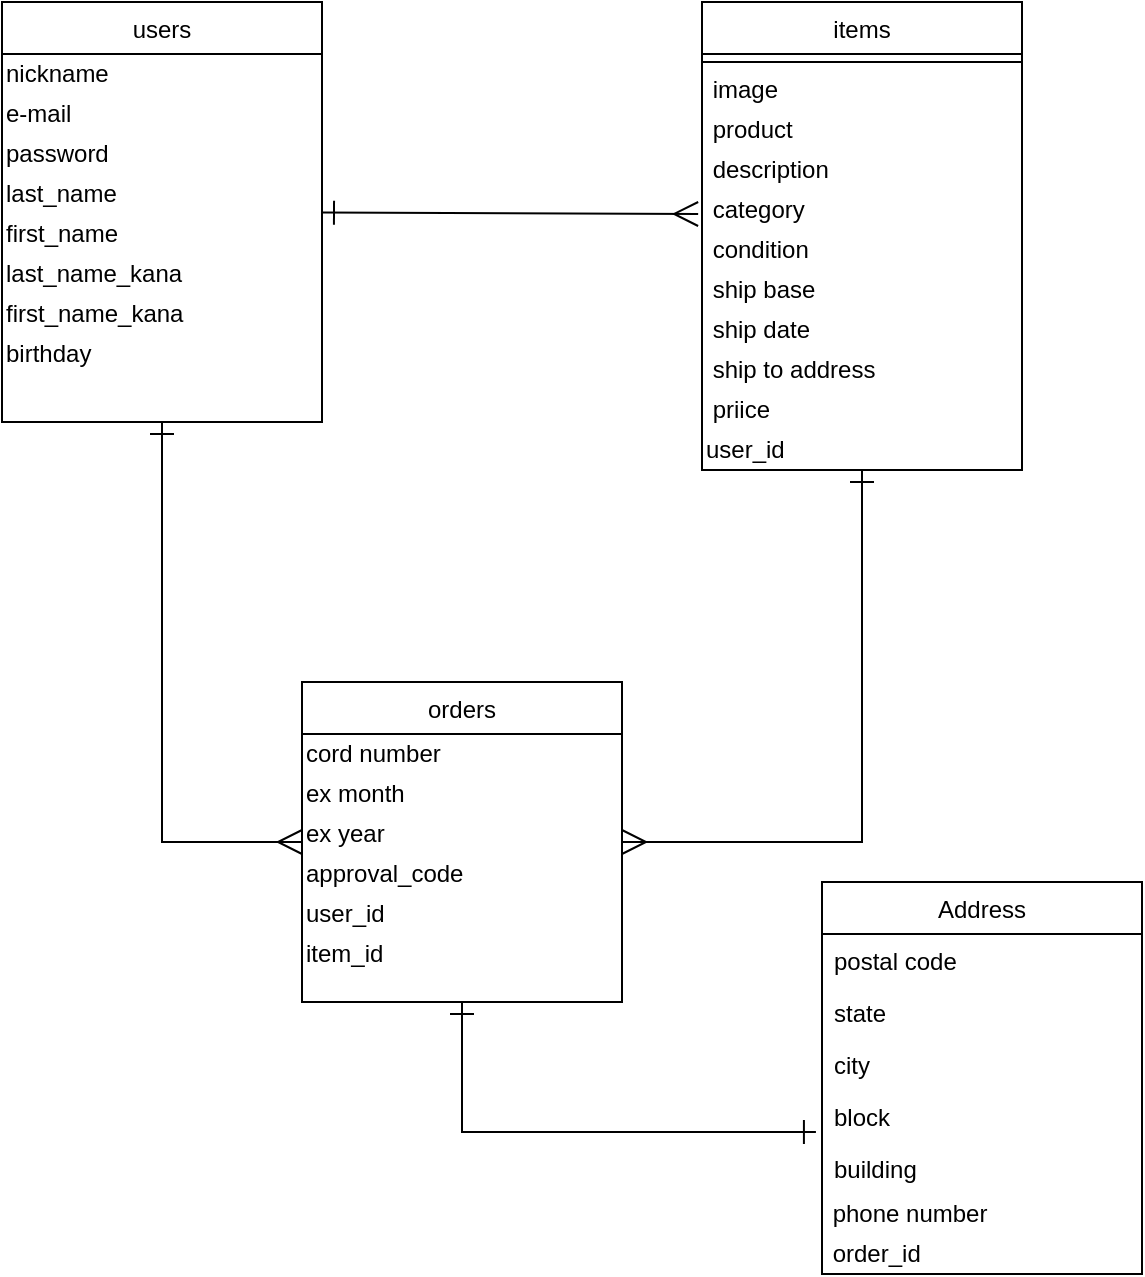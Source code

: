 <mxfile>
    <diagram id="ksKgf-Cy0TFbwTeGjhw8" name="ページ1">
        <mxGraphModel dx="202" dy="680" grid="1" gridSize="10" guides="1" tooltips="1" connect="1" arrows="1" fold="1" page="1" pageScale="1" pageWidth="827" pageHeight="1169" math="0" shadow="0">
            <root>
                <mxCell id="0"/>
                <mxCell id="1" parent="0"/>
                <mxCell id="138" style="edgeStyle=none;rounded=0;orthogonalLoop=1;jettySize=auto;html=1;fontFamily=Helvetica;endArrow=ERmany;endFill=0;endSize=10;startArrow=ERone;startFill=0;startSize=10;" edge="1" parent="1" source="79">
                    <mxGeometry relative="1" as="geometry">
                        <mxPoint x="280" y="450" as="targetPoint"/>
                        <Array as="points">
                            <mxPoint x="210" y="450"/>
                        </Array>
                    </mxGeometry>
                </mxCell>
                <mxCell id="144" style="edgeStyle=none;rounded=0;orthogonalLoop=1;jettySize=auto;html=1;entryX=-0.012;entryY=0.6;entryDx=0;entryDy=0;entryPerimeter=0;fontFamily=Helvetica;endArrow=ERmany;endFill=0;endSize=10;startArrow=ERone;startFill=0;startSize=10;" edge="1" parent="1" source="79" target="112">
                    <mxGeometry relative="1" as="geometry"/>
                </mxCell>
                <mxCell id="79" value="users" style="swimlane;fontStyle=0;align=center;verticalAlign=top;childLayout=stackLayout;horizontal=1;startSize=26;horizontalStack=0;resizeParent=1;resizeLast=0;collapsible=1;marginBottom=0;rounded=0;shadow=0;strokeWidth=1;" vertex="1" parent="1">
                    <mxGeometry x="130" y="30" width="160" height="210" as="geometry">
                        <mxRectangle x="230" y="140" width="160" height="26" as="alternateBounds"/>
                    </mxGeometry>
                </mxCell>
                <mxCell id="121" value="nickname" style="text;html=1;align=left;verticalAlign=middle;resizable=0;points=[];autosize=1;fontFamily=Helvetica;" vertex="1" parent="79">
                    <mxGeometry y="26" width="160" height="20" as="geometry"/>
                </mxCell>
                <mxCell id="122" value="e-mail" style="text;html=1;align=left;verticalAlign=middle;resizable=0;points=[];autosize=1;fontFamily=Helvetica;" vertex="1" parent="79">
                    <mxGeometry y="46" width="160" height="20" as="geometry"/>
                </mxCell>
                <mxCell id="124" value="password" style="text;html=1;align=left;verticalAlign=middle;resizable=0;points=[];autosize=1;fontFamily=Helvetica;strokeColor=none;" vertex="1" parent="79">
                    <mxGeometry y="66" width="160" height="20" as="geometry"/>
                </mxCell>
                <mxCell id="123" value="last_name" style="text;html=1;align=left;verticalAlign=middle;resizable=0;points=[];autosize=1;fontFamily=Helvetica;" vertex="1" parent="79">
                    <mxGeometry y="86" width="160" height="20" as="geometry"/>
                </mxCell>
                <mxCell id="125" value="first_name" style="text;html=1;align=left;verticalAlign=middle;resizable=0;points=[];autosize=1;fontFamily=Helvetica;" vertex="1" parent="79">
                    <mxGeometry y="106" width="160" height="20" as="geometry"/>
                </mxCell>
                <mxCell id="126" value="last_name_kana" style="text;html=1;align=left;verticalAlign=middle;resizable=0;points=[];autosize=1;fontFamily=Helvetica;" vertex="1" parent="79">
                    <mxGeometry y="126" width="160" height="20" as="geometry"/>
                </mxCell>
                <mxCell id="141" value="first_name_kana" style="text;html=1;align=left;verticalAlign=middle;resizable=0;points=[];autosize=1;fontFamily=Helvetica;" vertex="1" parent="79">
                    <mxGeometry y="146" width="160" height="20" as="geometry"/>
                </mxCell>
                <mxCell id="143" value="birthday" style="text;html=1;align=left;verticalAlign=middle;resizable=0;points=[];autosize=1;fontFamily=Helvetica;" vertex="1" parent="79">
                    <mxGeometry y="166" width="160" height="20" as="geometry"/>
                </mxCell>
                <mxCell id="152" style="edgeStyle=none;rounded=0;orthogonalLoop=1;jettySize=auto;html=1;exitX=0.5;exitY=1;exitDx=0;exitDy=0;entryX=-0.019;entryY=-0.192;entryDx=0;entryDy=0;entryPerimeter=0;fontFamily=Helvetica;startArrow=ERone;startFill=0;startSize=10;endArrow=ERone;endFill=0;endSize=10;" edge="1" parent="1" source="85" target="101">
                    <mxGeometry relative="1" as="geometry">
                        <Array as="points">
                            <mxPoint x="360" y="595"/>
                        </Array>
                    </mxGeometry>
                </mxCell>
                <mxCell id="85" value="orders" style="swimlane;fontStyle=0;align=center;verticalAlign=top;childLayout=stackLayout;horizontal=1;startSize=26;horizontalStack=0;resizeParent=1;resizeLast=0;collapsible=1;marginBottom=0;rounded=0;shadow=0;strokeWidth=1;" vertex="1" parent="1">
                    <mxGeometry x="280" y="370" width="160" height="160" as="geometry">
                        <mxRectangle x="130" y="380" width="160" height="26" as="alternateBounds"/>
                    </mxGeometry>
                </mxCell>
                <mxCell id="127" value="cord number" style="text;html=1;align=left;verticalAlign=middle;resizable=0;points=[];autosize=1;fontFamily=Helvetica;" vertex="1" parent="85">
                    <mxGeometry y="26" width="160" height="20" as="geometry"/>
                </mxCell>
                <mxCell id="145" value="ex month" style="text;html=1;align=left;verticalAlign=middle;resizable=0;points=[];autosize=1;fontFamily=Helvetica;" vertex="1" parent="85">
                    <mxGeometry y="46" width="160" height="20" as="geometry"/>
                </mxCell>
                <mxCell id="146" value="ex year" style="text;html=1;align=left;verticalAlign=middle;resizable=0;points=[];autosize=1;fontFamily=Helvetica;" vertex="1" parent="85">
                    <mxGeometry y="66" width="160" height="20" as="geometry"/>
                </mxCell>
                <mxCell id="147" value="approval_code" style="text;html=1;align=left;verticalAlign=middle;resizable=0;points=[];autosize=1;fontFamily=Helvetica;" vertex="1" parent="85">
                    <mxGeometry y="86" width="160" height="20" as="geometry"/>
                </mxCell>
                <mxCell id="148" value="user_id" style="text;html=1;align=left;verticalAlign=middle;resizable=0;points=[];autosize=1;fontFamily=Helvetica;" vertex="1" parent="85">
                    <mxGeometry y="106" width="160" height="20" as="geometry"/>
                </mxCell>
                <mxCell id="150" value="item_id" style="text;html=1;align=left;verticalAlign=middle;resizable=0;points=[];autosize=1;fontFamily=Helvetica;" vertex="1" parent="85">
                    <mxGeometry y="126" width="160" height="20" as="geometry"/>
                </mxCell>
                <mxCell id="139" style="edgeStyle=none;rounded=0;orthogonalLoop=1;jettySize=auto;html=1;fontFamily=Helvetica;endArrow=ERmany;endFill=0;endSize=10;startArrow=ERone;startFill=0;startSize=10;" edge="1" parent="1" source="92">
                    <mxGeometry relative="1" as="geometry">
                        <mxPoint x="440" y="450" as="targetPoint"/>
                        <Array as="points">
                            <mxPoint x="560" y="450"/>
                        </Array>
                    </mxGeometry>
                </mxCell>
                <mxCell id="92" value="items" style="swimlane;fontStyle=0;align=center;verticalAlign=top;childLayout=stackLayout;horizontal=1;startSize=26;horizontalStack=0;resizeParent=1;resizeLast=0;collapsible=1;marginBottom=0;rounded=0;shadow=0;strokeWidth=1;" vertex="1" parent="1">
                    <mxGeometry x="480" y="30" width="160" height="234" as="geometry">
                        <mxRectangle x="340" y="380" width="170" height="26" as="alternateBounds"/>
                    </mxGeometry>
                </mxCell>
                <mxCell id="94" value="" style="line;html=1;strokeWidth=1;align=left;verticalAlign=middle;spacingTop=-1;spacingLeft=3;spacingRight=3;rotatable=0;labelPosition=right;points=[];portConstraint=eastwest;" vertex="1" parent="92">
                    <mxGeometry y="26" width="160" height="8" as="geometry"/>
                </mxCell>
                <mxCell id="109" value="&amp;nbsp;image" style="text;html=1;align=left;verticalAlign=middle;resizable=0;points=[];autosize=1;fontFamily=Helvetica;" vertex="1" parent="92">
                    <mxGeometry y="34" width="160" height="20" as="geometry"/>
                </mxCell>
                <mxCell id="110" value="&amp;nbsp;product" style="text;html=1;align=left;verticalAlign=middle;resizable=0;points=[];autosize=1;fontFamily=Helvetica;" vertex="1" parent="92">
                    <mxGeometry y="54" width="160" height="20" as="geometry"/>
                </mxCell>
                <mxCell id="111" value="&amp;nbsp;description" style="text;html=1;align=left;verticalAlign=middle;resizable=0;points=[];autosize=1;fontFamily=Helvetica;" vertex="1" parent="92">
                    <mxGeometry y="74" width="160" height="20" as="geometry"/>
                </mxCell>
                <mxCell id="112" value="&amp;nbsp;category" style="text;html=1;align=left;verticalAlign=middle;resizable=0;points=[];autosize=1;fontFamily=Helvetica;" vertex="1" parent="92">
                    <mxGeometry y="94" width="160" height="20" as="geometry"/>
                </mxCell>
                <mxCell id="113" value="&amp;nbsp;condition" style="text;html=1;align=left;verticalAlign=middle;resizable=0;points=[];autosize=1;fontFamily=Helvetica;" vertex="1" parent="92">
                    <mxGeometry y="114" width="160" height="20" as="geometry"/>
                </mxCell>
                <mxCell id="116" value="&amp;nbsp;ship base" style="text;html=1;align=left;verticalAlign=middle;resizable=0;points=[];autosize=1;fontFamily=Helvetica;" vertex="1" parent="92">
                    <mxGeometry y="134" width="160" height="20" as="geometry"/>
                </mxCell>
                <mxCell id="157" value="&amp;nbsp;ship date" style="text;html=1;align=left;verticalAlign=middle;resizable=0;points=[];autosize=1;fontFamily=Helvetica;" vertex="1" parent="92">
                    <mxGeometry y="154" width="160" height="20" as="geometry"/>
                </mxCell>
                <mxCell id="158" value="&amp;nbsp;ship to address" style="text;html=1;align=left;verticalAlign=middle;resizable=0;points=[];autosize=1;fontFamily=Helvetica;" vertex="1" parent="92">
                    <mxGeometry y="174" width="160" height="20" as="geometry"/>
                </mxCell>
                <mxCell id="114" value="&amp;nbsp;priice" style="text;html=1;align=left;verticalAlign=middle;resizable=0;points=[];autosize=1;fontFamily=Helvetica;" vertex="1" parent="92">
                    <mxGeometry y="194" width="160" height="20" as="geometry"/>
                </mxCell>
                <mxCell id="159" value="user_id" style="text;html=1;align=left;verticalAlign=middle;resizable=0;points=[];autosize=1;fontFamily=Helvetica;" vertex="1" parent="92">
                    <mxGeometry y="214" width="160" height="20" as="geometry"/>
                </mxCell>
                <mxCell id="96" value="Address" style="swimlane;fontStyle=0;align=center;verticalAlign=top;childLayout=stackLayout;horizontal=1;startSize=26;horizontalStack=0;resizeParent=1;resizeLast=0;collapsible=1;marginBottom=0;rounded=0;shadow=0;strokeWidth=1;" vertex="1" parent="1">
                    <mxGeometry x="540" y="470" width="160" height="196" as="geometry">
                        <mxRectangle x="550" y="140" width="160" height="26" as="alternateBounds"/>
                    </mxGeometry>
                </mxCell>
                <mxCell id="100" value="postal code" style="text;align=left;verticalAlign=top;spacingLeft=4;spacingRight=4;overflow=hidden;rotatable=0;points=[[0,0.5],[1,0.5]];portConstraint=eastwest;rounded=0;shadow=0;html=0;" vertex="1" parent="96">
                    <mxGeometry y="26" width="160" height="26" as="geometry"/>
                </mxCell>
                <mxCell id="99" value="state" style="text;align=left;verticalAlign=top;spacingLeft=4;spacingRight=4;overflow=hidden;rotatable=0;points=[[0,0.5],[1,0.5]];portConstraint=eastwest;rounded=0;shadow=0;html=0;" vertex="1" parent="96">
                    <mxGeometry y="52" width="160" height="26" as="geometry"/>
                </mxCell>
                <mxCell id="98" value="city" style="text;align=left;verticalAlign=top;spacingLeft=4;spacingRight=4;overflow=hidden;rotatable=0;points=[[0,0.5],[1,0.5]];portConstraint=eastwest;rounded=0;shadow=0;html=0;" vertex="1" parent="96">
                    <mxGeometry y="78" width="160" height="26" as="geometry"/>
                </mxCell>
                <mxCell id="97" value="block" style="text;align=left;verticalAlign=top;spacingLeft=4;spacingRight=4;overflow=hidden;rotatable=0;points=[[0,0.5],[1,0.5]];portConstraint=eastwest;" vertex="1" parent="96">
                    <mxGeometry y="104" width="160" height="26" as="geometry"/>
                </mxCell>
                <mxCell id="101" value="building" style="text;align=left;verticalAlign=top;spacingLeft=4;spacingRight=4;overflow=hidden;rotatable=0;points=[[0,0.5],[1,0.5]];portConstraint=eastwest;rounded=0;shadow=0;html=0;" vertex="1" parent="96">
                    <mxGeometry y="130" width="160" height="26" as="geometry"/>
                </mxCell>
                <mxCell id="140" value="&amp;nbsp;phone number" style="text;html=1;align=left;verticalAlign=middle;resizable=0;points=[];autosize=1;fontFamily=Helvetica;" vertex="1" parent="96">
                    <mxGeometry y="156" width="160" height="20" as="geometry"/>
                </mxCell>
                <mxCell id="160" value="&amp;nbsp;order_id" style="text;html=1;align=left;verticalAlign=middle;resizable=0;points=[];autosize=1;fontFamily=Helvetica;" vertex="1" parent="96">
                    <mxGeometry y="176" width="160" height="20" as="geometry"/>
                </mxCell>
            </root>
        </mxGraphModel>
    </diagram>
</mxfile>